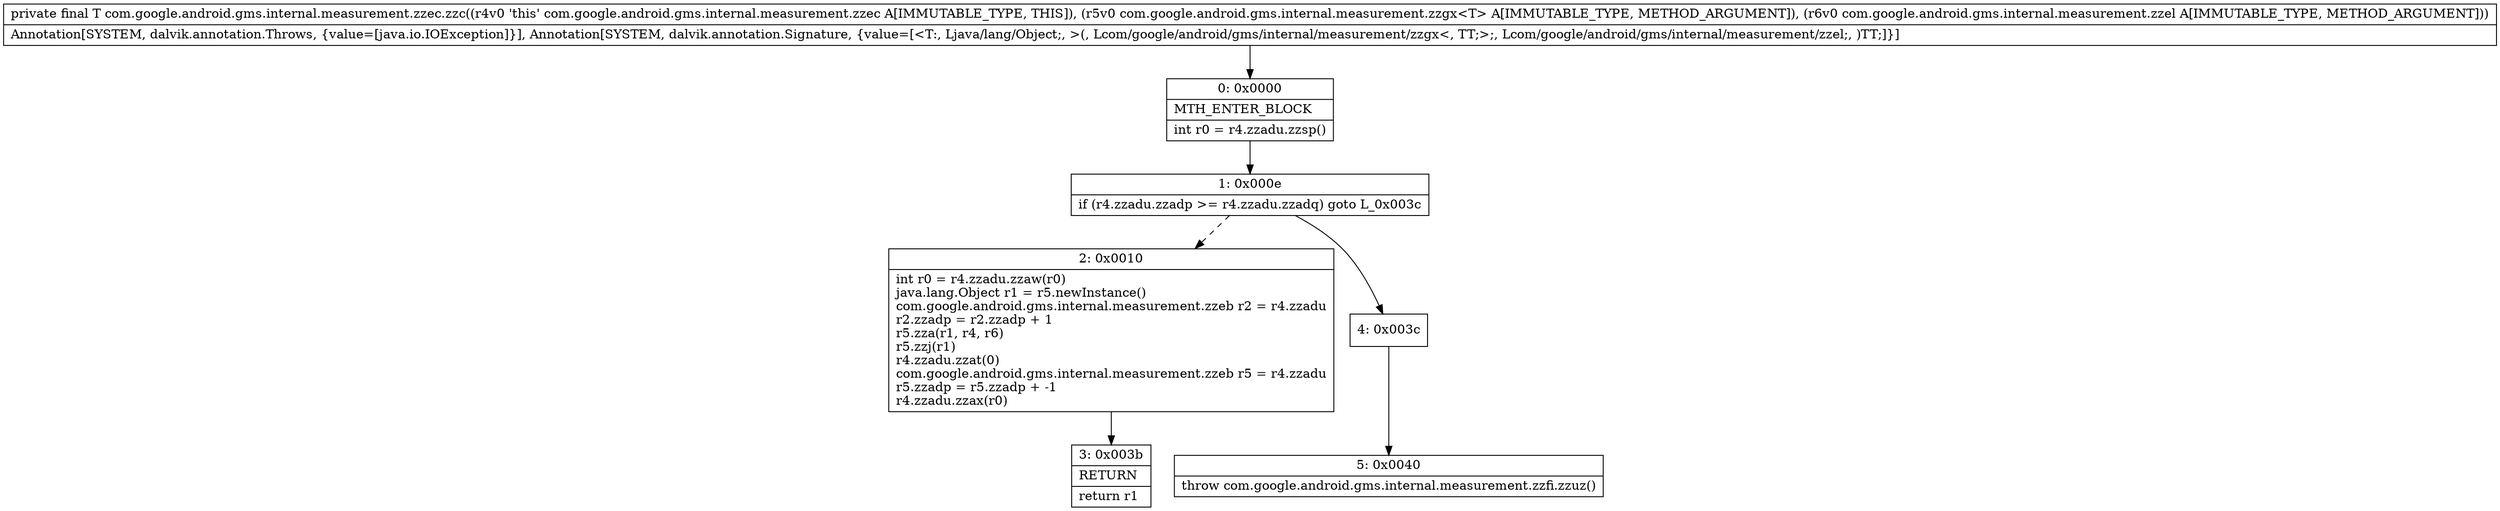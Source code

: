 digraph "CFG forcom.google.android.gms.internal.measurement.zzec.zzc(Lcom\/google\/android\/gms\/internal\/measurement\/zzgx;Lcom\/google\/android\/gms\/internal\/measurement\/zzel;)Ljava\/lang\/Object;" {
Node_0 [shape=record,label="{0\:\ 0x0000|MTH_ENTER_BLOCK\l|int r0 = r4.zzadu.zzsp()\l}"];
Node_1 [shape=record,label="{1\:\ 0x000e|if (r4.zzadu.zzadp \>= r4.zzadu.zzadq) goto L_0x003c\l}"];
Node_2 [shape=record,label="{2\:\ 0x0010|int r0 = r4.zzadu.zzaw(r0)\ljava.lang.Object r1 = r5.newInstance()\lcom.google.android.gms.internal.measurement.zzeb r2 = r4.zzadu\lr2.zzadp = r2.zzadp + 1\lr5.zza(r1, r4, r6)\lr5.zzj(r1)\lr4.zzadu.zzat(0)\lcom.google.android.gms.internal.measurement.zzeb r5 = r4.zzadu\lr5.zzadp = r5.zzadp + \-1\lr4.zzadu.zzax(r0)\l}"];
Node_3 [shape=record,label="{3\:\ 0x003b|RETURN\l|return r1\l}"];
Node_4 [shape=record,label="{4\:\ 0x003c}"];
Node_5 [shape=record,label="{5\:\ 0x0040|throw com.google.android.gms.internal.measurement.zzfi.zzuz()\l}"];
MethodNode[shape=record,label="{private final T com.google.android.gms.internal.measurement.zzec.zzc((r4v0 'this' com.google.android.gms.internal.measurement.zzec A[IMMUTABLE_TYPE, THIS]), (r5v0 com.google.android.gms.internal.measurement.zzgx\<T\> A[IMMUTABLE_TYPE, METHOD_ARGUMENT]), (r6v0 com.google.android.gms.internal.measurement.zzel A[IMMUTABLE_TYPE, METHOD_ARGUMENT]))  | Annotation[SYSTEM, dalvik.annotation.Throws, \{value=[java.io.IOException]\}], Annotation[SYSTEM, dalvik.annotation.Signature, \{value=[\<T:, Ljava\/lang\/Object;, \>(, Lcom\/google\/android\/gms\/internal\/measurement\/zzgx\<, TT;\>;, Lcom\/google\/android\/gms\/internal\/measurement\/zzel;, )TT;]\}]\l}"];
MethodNode -> Node_0;
Node_0 -> Node_1;
Node_1 -> Node_2[style=dashed];
Node_1 -> Node_4;
Node_2 -> Node_3;
Node_4 -> Node_5;
}

